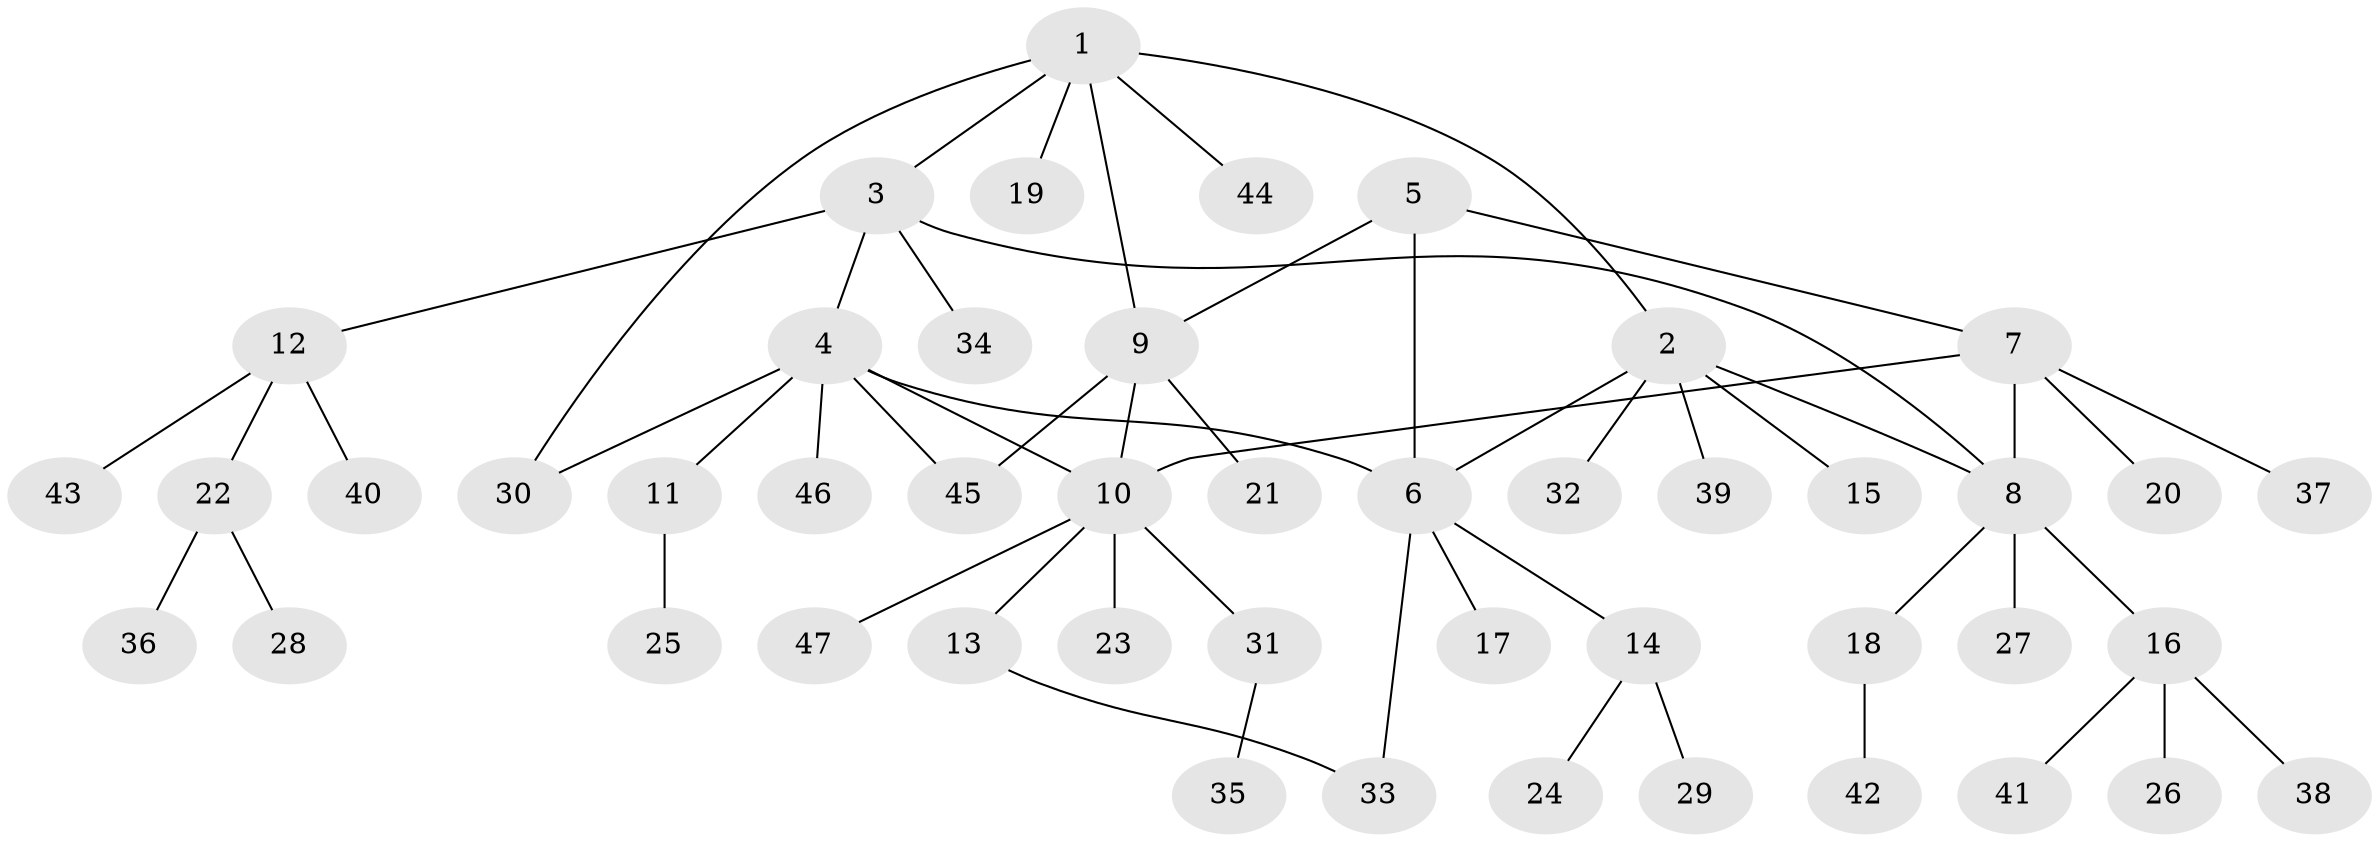 // Generated by graph-tools (version 1.1) at 2025/37/03/09/25 02:37:44]
// undirected, 47 vertices, 55 edges
graph export_dot {
graph [start="1"]
  node [color=gray90,style=filled];
  1;
  2;
  3;
  4;
  5;
  6;
  7;
  8;
  9;
  10;
  11;
  12;
  13;
  14;
  15;
  16;
  17;
  18;
  19;
  20;
  21;
  22;
  23;
  24;
  25;
  26;
  27;
  28;
  29;
  30;
  31;
  32;
  33;
  34;
  35;
  36;
  37;
  38;
  39;
  40;
  41;
  42;
  43;
  44;
  45;
  46;
  47;
  1 -- 2;
  1 -- 3;
  1 -- 9;
  1 -- 19;
  1 -- 30;
  1 -- 44;
  2 -- 6;
  2 -- 8;
  2 -- 15;
  2 -- 32;
  2 -- 39;
  3 -- 4;
  3 -- 8;
  3 -- 12;
  3 -- 34;
  4 -- 6;
  4 -- 10;
  4 -- 11;
  4 -- 30;
  4 -- 45;
  4 -- 46;
  5 -- 6;
  5 -- 7;
  5 -- 9;
  6 -- 14;
  6 -- 17;
  6 -- 33;
  7 -- 8;
  7 -- 10;
  7 -- 20;
  7 -- 37;
  8 -- 16;
  8 -- 18;
  8 -- 27;
  9 -- 10;
  9 -- 21;
  9 -- 45;
  10 -- 13;
  10 -- 23;
  10 -- 31;
  10 -- 47;
  11 -- 25;
  12 -- 22;
  12 -- 40;
  12 -- 43;
  13 -- 33;
  14 -- 24;
  14 -- 29;
  16 -- 26;
  16 -- 38;
  16 -- 41;
  18 -- 42;
  22 -- 28;
  22 -- 36;
  31 -- 35;
}

